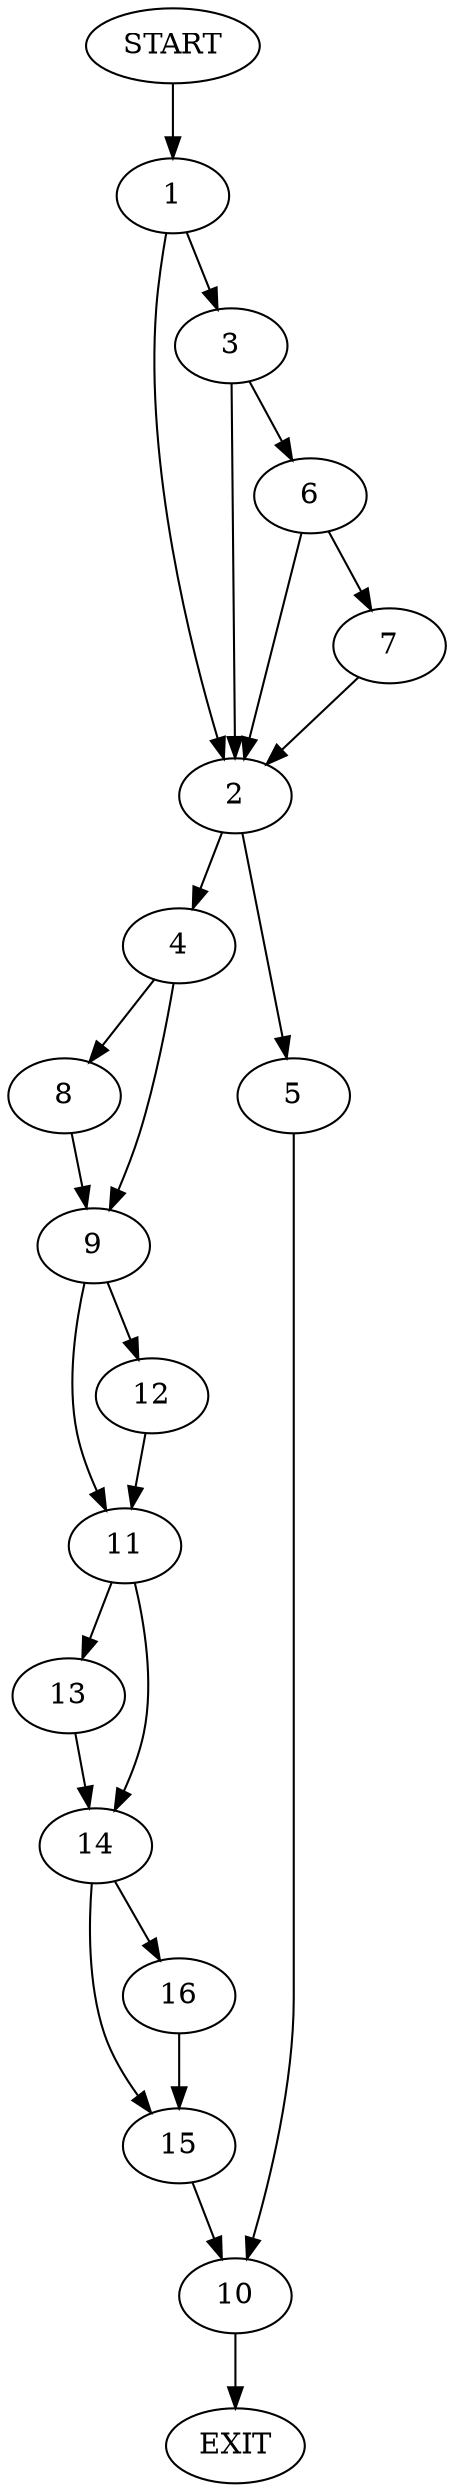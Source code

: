 digraph {
0 [label="START"]
17 [label="EXIT"]
0 -> 1
1 -> 2
1 -> 3
2 -> 4
2 -> 5
3 -> 2
3 -> 6
6 -> 2
6 -> 7
7 -> 2
4 -> 8
4 -> 9
5 -> 10
8 -> 9
9 -> 11
9 -> 12
11 -> 13
11 -> 14
12 -> 11
13 -> 14
14 -> 15
14 -> 16
15 -> 10
16 -> 15
10 -> 17
}
